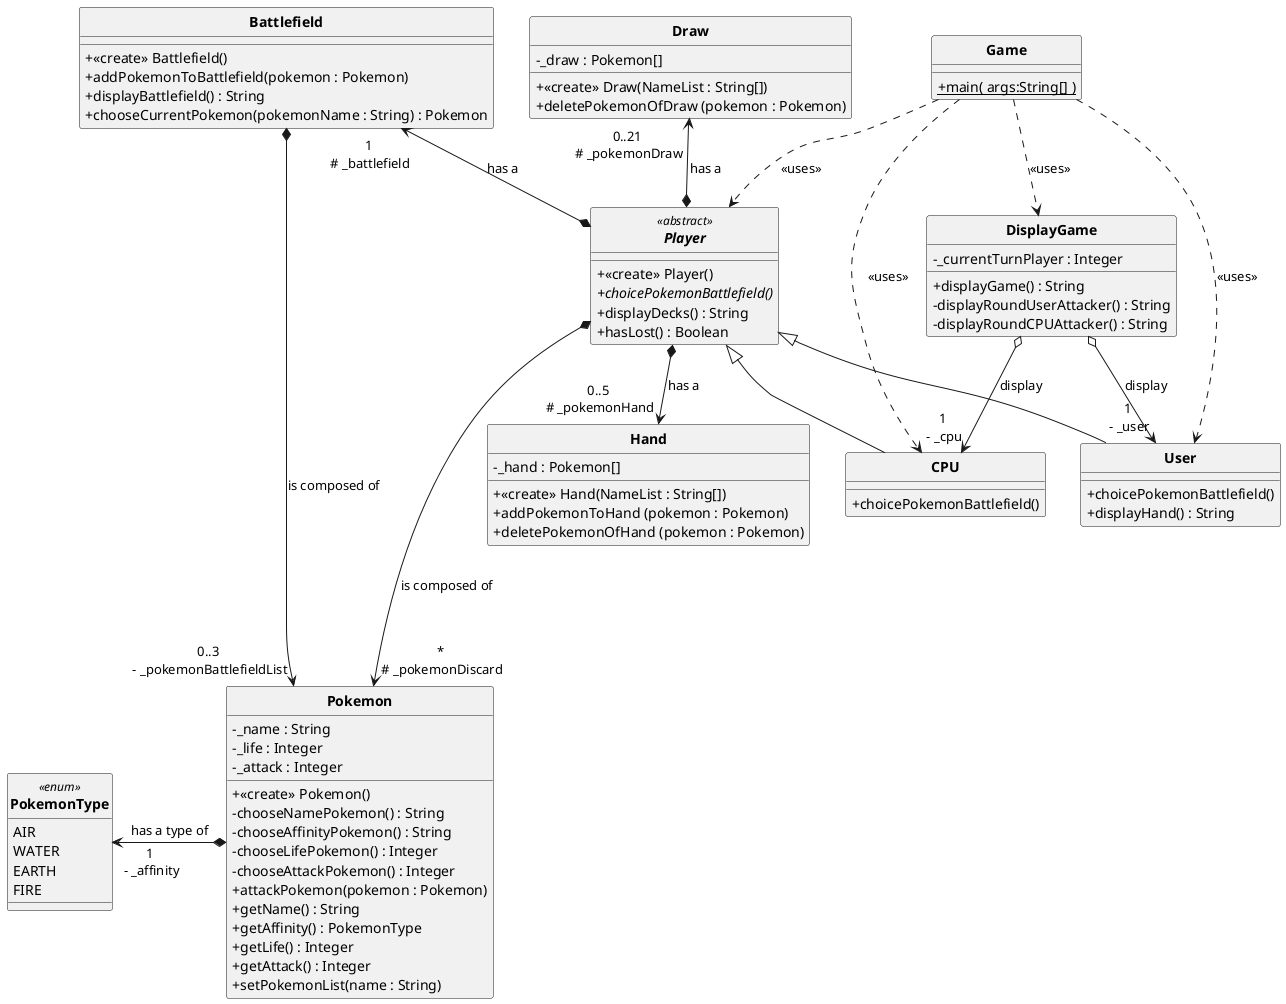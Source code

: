  @startuml
'https://plantuml.com/sequence-diagram


'configuration du style
skinparam style strictuml
skinparam classAttributeIconSize 0
skinparam classFontStyle Bold


class Game {
	+ {static} main( args:String[] )
}

class Pokemon {
    - _name : String
    - _life : Integer
    - _attack : Integer
    + <<create>> Pokemon()
    - chooseNamePokemon() : String
    - chooseAffinityPokemon() : String
    - chooseLifePokemon() : Integer
    - chooseAttackPokemon() : Integer
    + attackPokemon(pokemon : Pokemon)
    + getName() : String
    + getAffinity() : PokemonType
    + getLife() : Integer
    + getAttack() : Integer
    + setPokemonList(name : String)
}

enum PokemonType <<enum>>{
    AIR
    WATER
    EARTH
    FIRE
}
'On pourrait contenir cette énumération comme des "sous classes" de Pokemon'


abstract class Player <<abstract>> {
    + <<create>> Player()
    + {abstract} choicePokemonBattlefield()
    + displayDecks() : String
    + hasLost() : Boolean
}

class User extends Player {
    + choicePokemonBattlefield()
    + displayHand() : String
}

class CPU extends Player {
    + choicePokemonBattlefield()
}

class Battlefield {
    + <<create>> Battlefield()
    + addPokemonToBattlefield(pokemon : Pokemon)
    + displayBattlefield() : String
    + chooseCurrentPokemon(pokemonName : String) : Pokemon
}

class DisplayGame {
    - _currentTurnPlayer : Integer
    + displayGame() : String
    - displayRoundUserAttacker() : String
    - displayRoundCPUAttacker() : String
}

class Draw{
    - _draw : Pokemon[]
    +<<create>> Draw(NameList : String[])
    + deletePokemonOfDraw (pokemon : Pokemon)
}

class Hand{
    - _hand : Pokemon[]
    +<<create>> Hand(NameList : String[])
    + addPokemonToHand (pokemon : Pokemon)
    + deletePokemonOfHand (pokemon : Pokemon)
}

Player *-u-> "1\n # _battlefield" Battlefield : "has a"
Player *-u-> "0..21\n # _pokemonDraw" Draw : "has a"
Player *-d---> "*\n # _pokemonDiscard" Pokemon : "is composed of"
Player *--> "0..5\n # _pokemonHand" Hand : "has a"
Battlefield *--> "0..3\n - _pokemonBattlefieldList" Pokemon : "is composed of"
DisplayGame o--> "1\n - _user" User : "display"
DisplayGame o--> "1\n - _cpu" CPU : "display"
Pokemon *-l-> "1\n - _affinity" PokemonType : "has a type of"

Game .d.> Player : <<uses>>
Game .d.> DisplayGame : <<uses>>
Game .d.> CPU : <<uses>>
Game .d.> User : <<uses>>


@enduml